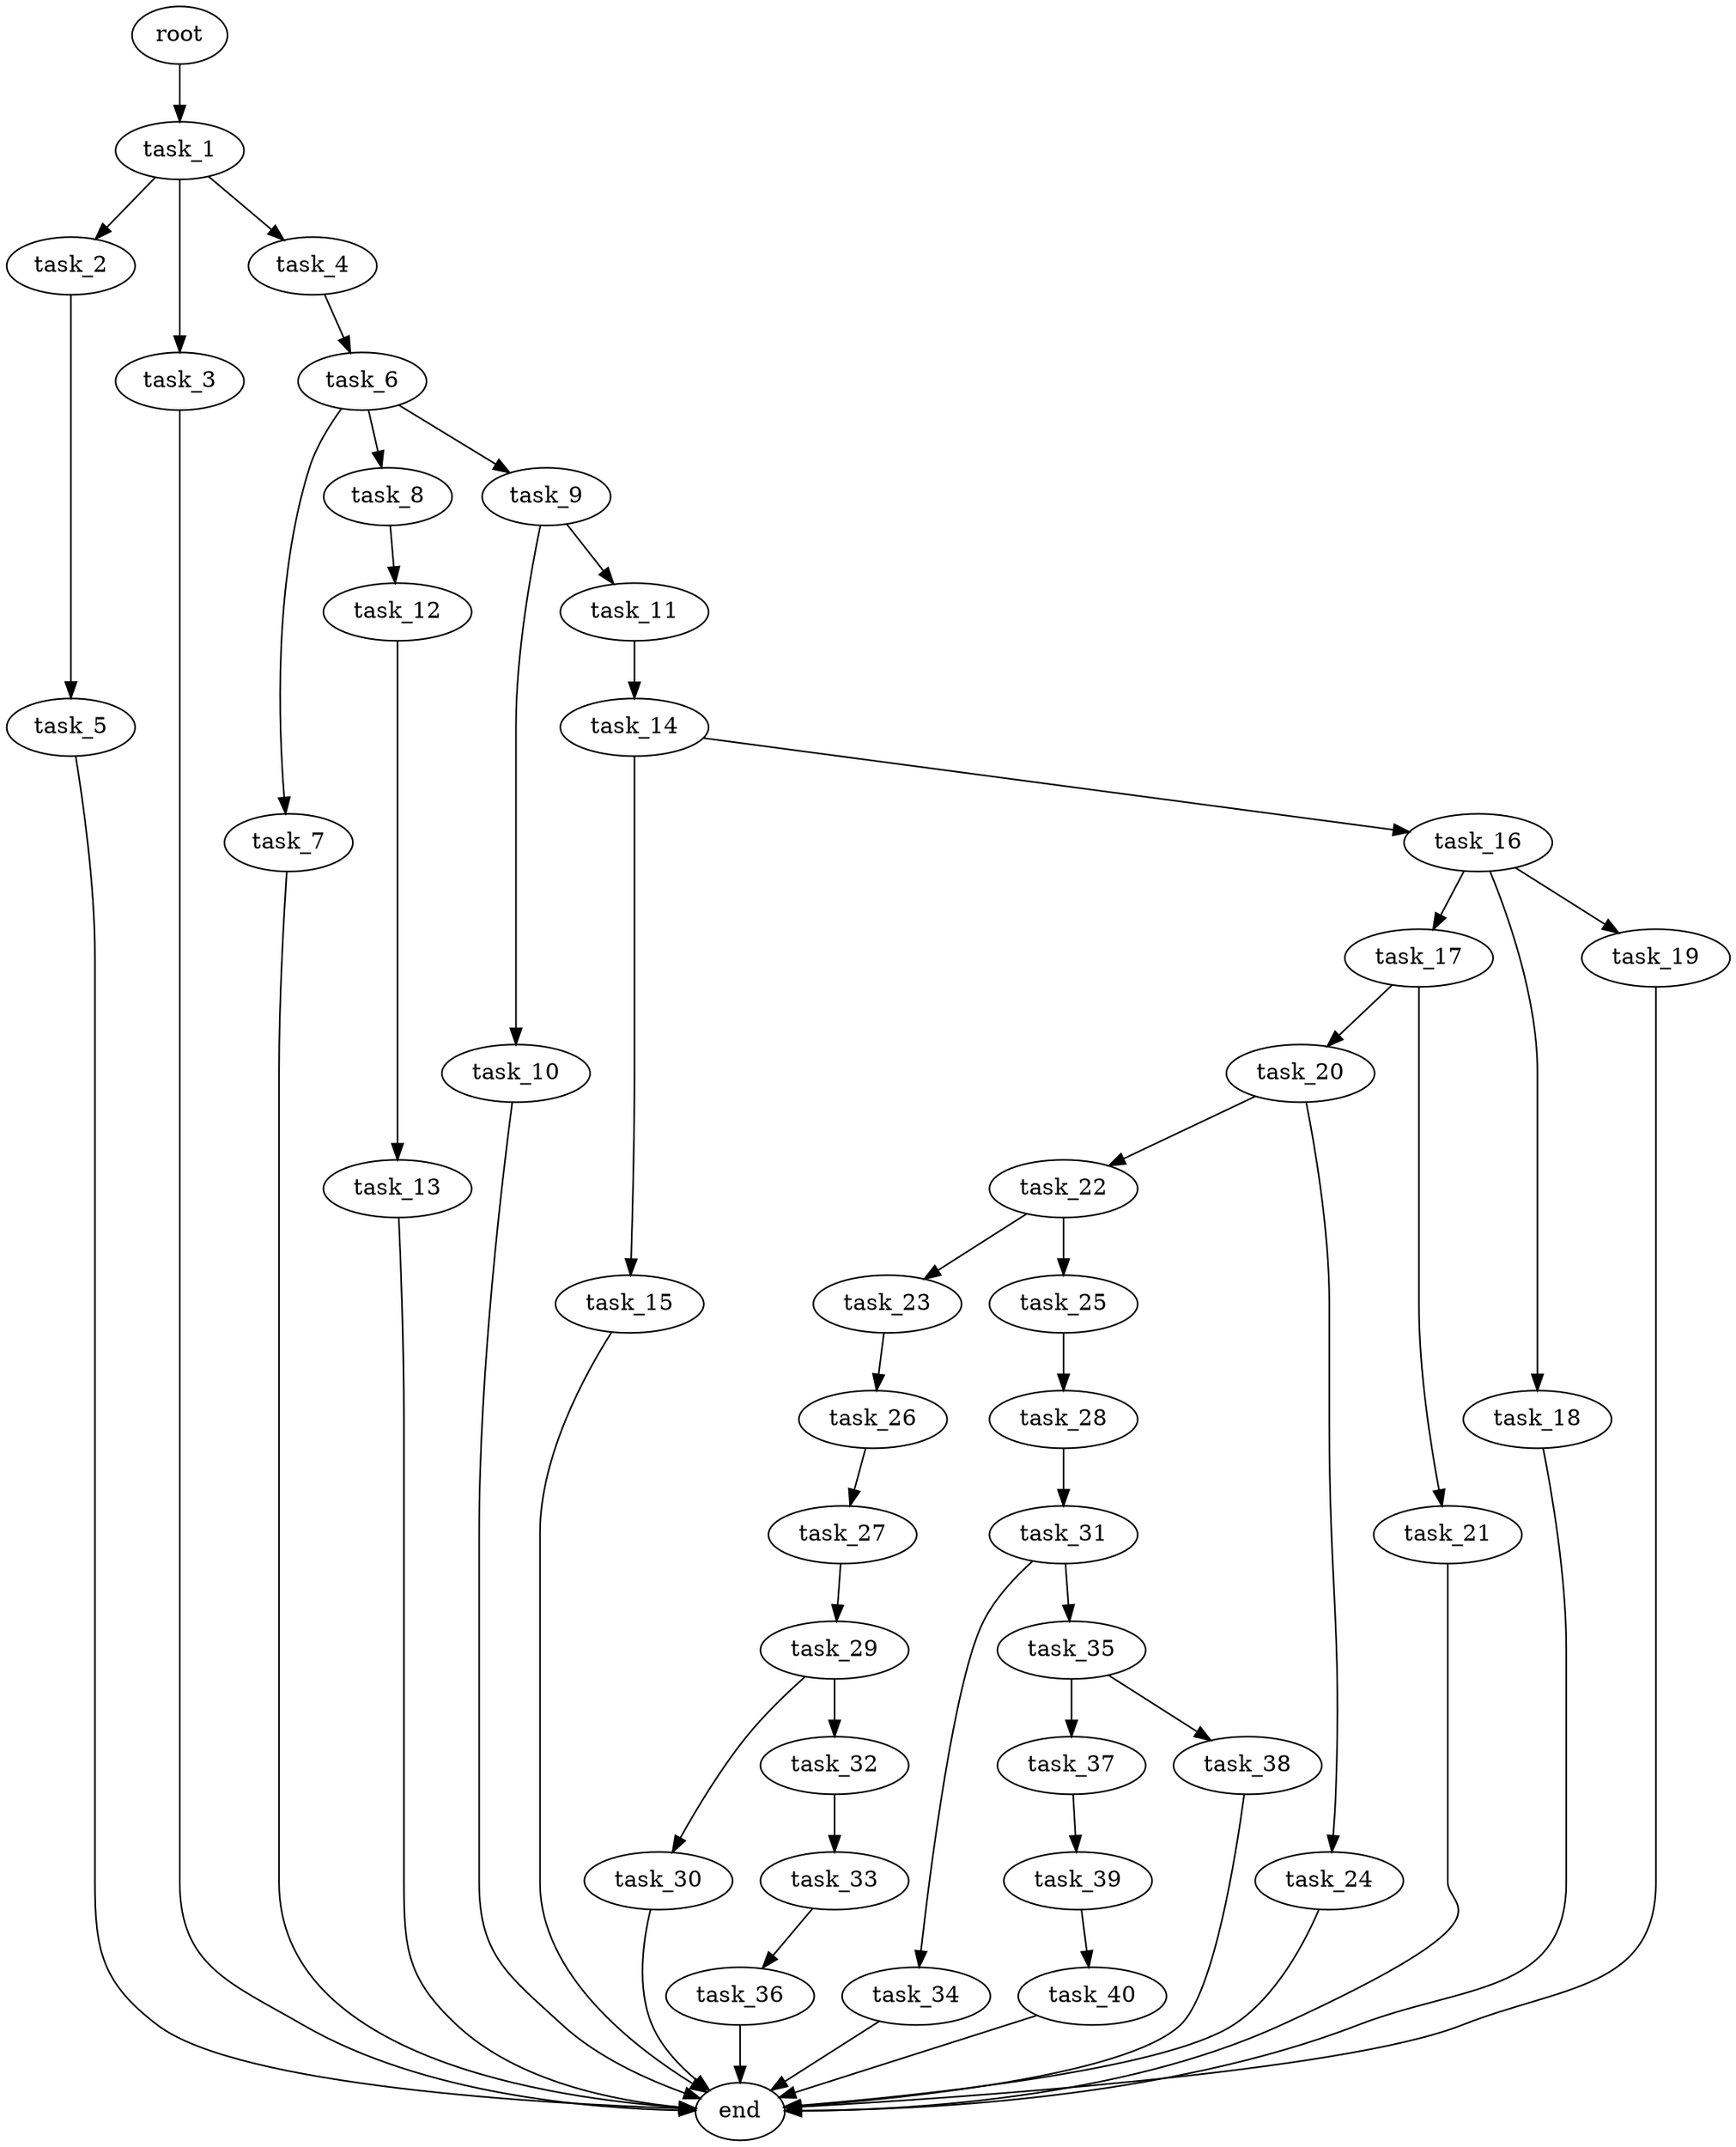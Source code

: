 digraph G {
  root [size="0.000000e+00"];
  task_1 [size="3.894017e+10"];
  task_2 [size="4.617670e+10"];
  task_3 [size="5.007334e+10"];
  task_4 [size="4.072568e+10"];
  task_5 [size="5.525946e+10"];
  task_6 [size="8.640295e+10"];
  task_7 [size="8.918347e+10"];
  task_8 [size="1.077088e+09"];
  task_9 [size="1.849103e+10"];
  task_10 [size="8.203668e+10"];
  task_11 [size="9.972634e+10"];
  task_12 [size="2.949528e+09"];
  task_13 [size="1.068351e+10"];
  task_14 [size="7.786552e+10"];
  task_15 [size="1.121034e+10"];
  task_16 [size="1.279942e+10"];
  task_17 [size="5.972369e+10"];
  task_18 [size="9.243340e+10"];
  task_19 [size="2.444614e+10"];
  task_20 [size="3.773534e+10"];
  task_21 [size="4.723258e+10"];
  task_22 [size="7.028683e+10"];
  task_23 [size="2.639608e+10"];
  task_24 [size="2.837208e+10"];
  task_25 [size="9.790038e+10"];
  task_26 [size="1.197890e+10"];
  task_27 [size="7.248052e+10"];
  task_28 [size="4.155694e+10"];
  task_29 [size="3.173801e+08"];
  task_30 [size="6.210960e+10"];
  task_31 [size="2.137804e+10"];
  task_32 [size="3.679681e+10"];
  task_33 [size="7.921033e+10"];
  task_34 [size="1.340129e+10"];
  task_35 [size="5.803925e+09"];
  task_36 [size="3.112967e+10"];
  task_37 [size="7.100560e+09"];
  task_38 [size="1.232613e+10"];
  task_39 [size="5.260088e+10"];
  task_40 [size="7.718902e+10"];
  end [size="0.000000e+00"];

  root -> task_1 [size="1.000000e-12"];
  task_1 -> task_2 [size="4.617670e+08"];
  task_1 -> task_3 [size="5.007334e+08"];
  task_1 -> task_4 [size="4.072568e+08"];
  task_2 -> task_5 [size="5.525946e+08"];
  task_3 -> end [size="1.000000e-12"];
  task_4 -> task_6 [size="8.640295e+08"];
  task_5 -> end [size="1.000000e-12"];
  task_6 -> task_7 [size="8.918347e+08"];
  task_6 -> task_8 [size="1.077088e+07"];
  task_6 -> task_9 [size="1.849103e+08"];
  task_7 -> end [size="1.000000e-12"];
  task_8 -> task_12 [size="2.949528e+07"];
  task_9 -> task_10 [size="8.203668e+08"];
  task_9 -> task_11 [size="9.972634e+08"];
  task_10 -> end [size="1.000000e-12"];
  task_11 -> task_14 [size="7.786552e+08"];
  task_12 -> task_13 [size="1.068351e+08"];
  task_13 -> end [size="1.000000e-12"];
  task_14 -> task_15 [size="1.121034e+08"];
  task_14 -> task_16 [size="1.279942e+08"];
  task_15 -> end [size="1.000000e-12"];
  task_16 -> task_17 [size="5.972369e+08"];
  task_16 -> task_18 [size="9.243340e+08"];
  task_16 -> task_19 [size="2.444614e+08"];
  task_17 -> task_20 [size="3.773534e+08"];
  task_17 -> task_21 [size="4.723258e+08"];
  task_18 -> end [size="1.000000e-12"];
  task_19 -> end [size="1.000000e-12"];
  task_20 -> task_22 [size="7.028683e+08"];
  task_20 -> task_24 [size="2.837208e+08"];
  task_21 -> end [size="1.000000e-12"];
  task_22 -> task_23 [size="2.639608e+08"];
  task_22 -> task_25 [size="9.790038e+08"];
  task_23 -> task_26 [size="1.197890e+08"];
  task_24 -> end [size="1.000000e-12"];
  task_25 -> task_28 [size="4.155694e+08"];
  task_26 -> task_27 [size="7.248052e+08"];
  task_27 -> task_29 [size="3.173801e+06"];
  task_28 -> task_31 [size="2.137804e+08"];
  task_29 -> task_30 [size="6.210960e+08"];
  task_29 -> task_32 [size="3.679681e+08"];
  task_30 -> end [size="1.000000e-12"];
  task_31 -> task_34 [size="1.340129e+08"];
  task_31 -> task_35 [size="5.803925e+07"];
  task_32 -> task_33 [size="7.921033e+08"];
  task_33 -> task_36 [size="3.112967e+08"];
  task_34 -> end [size="1.000000e-12"];
  task_35 -> task_37 [size="7.100560e+07"];
  task_35 -> task_38 [size="1.232613e+08"];
  task_36 -> end [size="1.000000e-12"];
  task_37 -> task_39 [size="5.260088e+08"];
  task_38 -> end [size="1.000000e-12"];
  task_39 -> task_40 [size="7.718902e+08"];
  task_40 -> end [size="1.000000e-12"];
}
